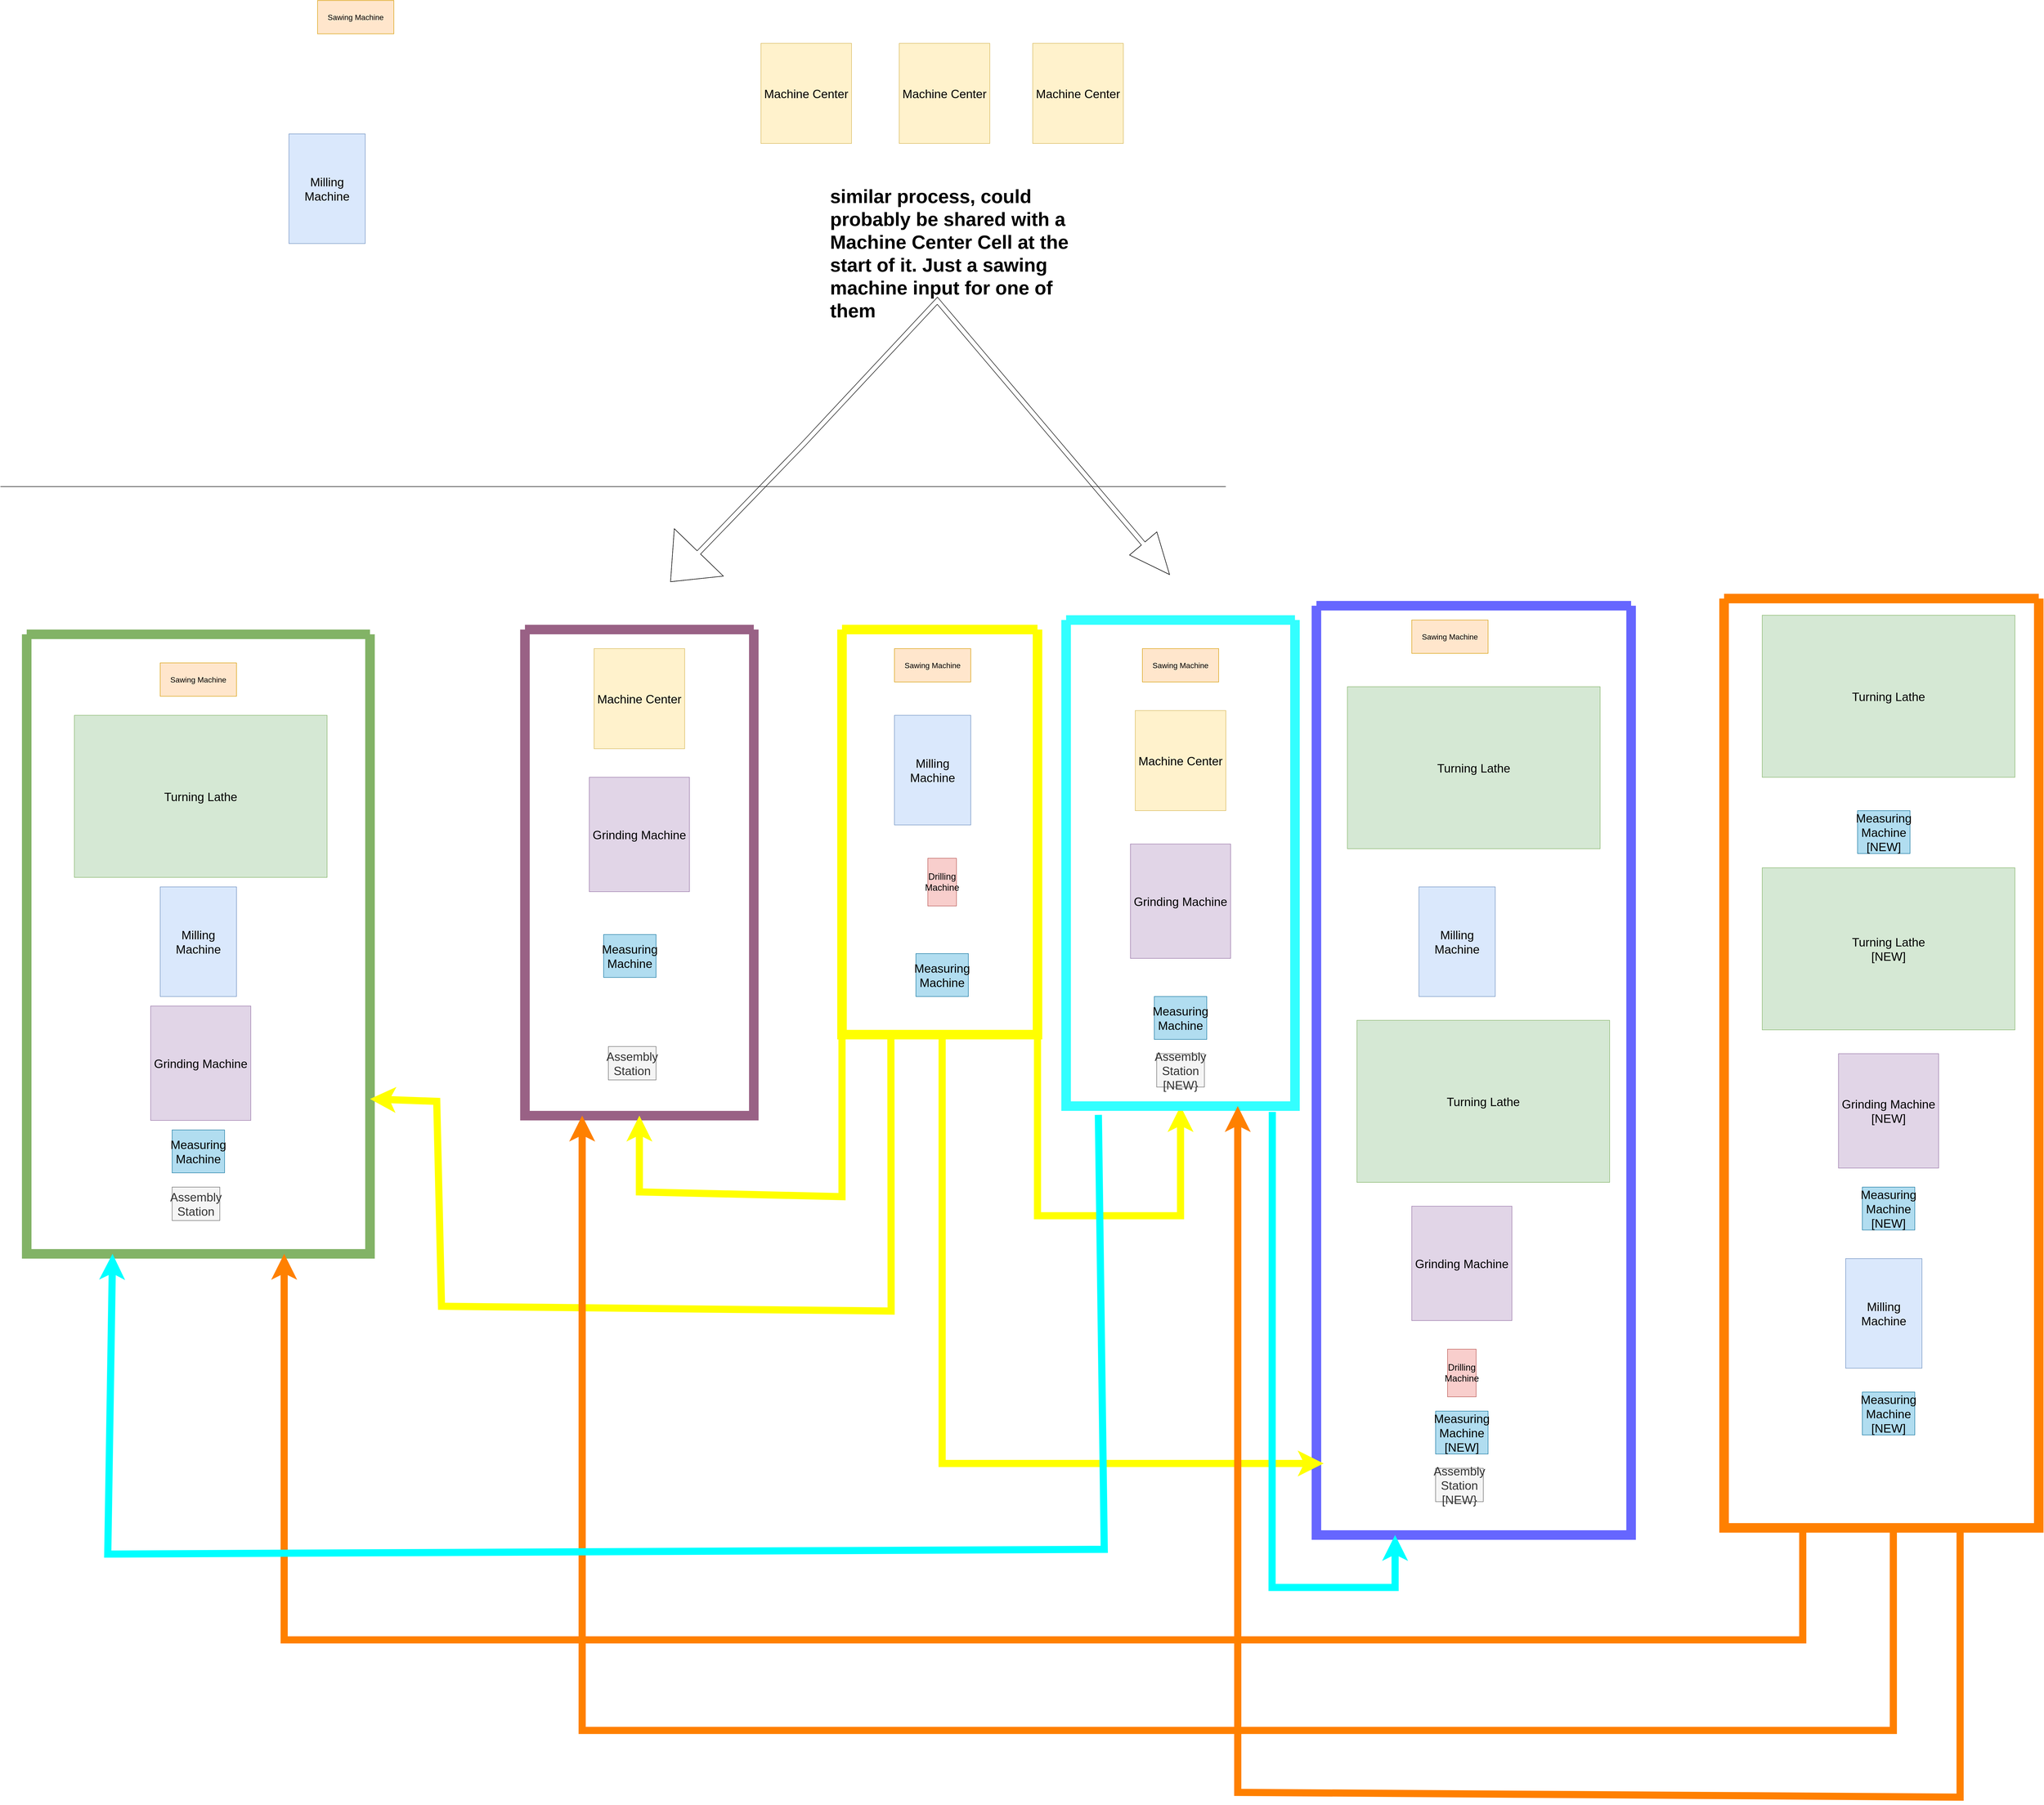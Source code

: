 <mxfile version="17.2.6" type="google"><diagram id="pso0hqvm-SvCW_EcyOXv" name="Page-1"><mxGraphModel grid="1" page="1" gridSize="10" guides="1" tooltips="1" connect="1" arrows="1" fold="1" pageScale="1" pageWidth="10000" pageHeight="10000" math="0" shadow="0"><root><mxCell id="0"/><mxCell id="1" parent="0"/><mxCell id="OShiy4fzFpyKFRmYRdYB-1" value="Sawing Machine" style="rounded=0;whiteSpace=wrap;html=1;fillColor=#ffe6cc;strokeColor=#d79b00;fontSize=16;" vertex="1" parent="1"><mxGeometry x="2070" y="1910" width="160" height="70" as="geometry"/></mxCell><mxCell id="OShiy4fzFpyKFRmYRdYB-2" value="Sawing Machine" style="rounded=0;whiteSpace=wrap;html=1;fillColor=#ffe6cc;strokeColor=#d79b00;fontSize=16;" vertex="1" parent="1"><mxGeometry x="530" y="1940" width="160" height="70" as="geometry"/></mxCell><mxCell id="OShiy4fzFpyKFRmYRdYB-3" value="Sawing Machine" style="rounded=0;whiteSpace=wrap;html=1;fillColor=#ffe6cc;strokeColor=#d79b00;fontSize=16;" vertex="1" parent="1"><mxGeometry x="2590" y="1910" width="160" height="70" as="geometry"/></mxCell><mxCell id="OShiy4fzFpyKFRmYRdYB-4" value="Sawing Machine" style="rounded=0;whiteSpace=wrap;html=1;fillColor=#ffe6cc;strokeColor=#d79b00;fontSize=16;" vertex="1" parent="1"><mxGeometry x="3155" y="1850" width="160" height="70" as="geometry"/></mxCell><mxCell id="OShiy4fzFpyKFRmYRdYB-5" value="Sawing Machine" style="rounded=0;whiteSpace=wrap;html=1;fillColor=#ffe6cc;strokeColor=#d79b00;fontSize=16;" vertex="1" parent="1"><mxGeometry x="860" y="550" width="160" height="70" as="geometry"/></mxCell><mxCell id="OShiy4fzFpyKFRmYRdYB-6" value="Turning Lathe" style="rounded=0;whiteSpace=wrap;html=1;fillColor=#d5e8d4;strokeColor=#82b366;fontSize=25;" vertex="1" parent="1"><mxGeometry x="3890" y="1840" width="530" height="340" as="geometry"/></mxCell><mxCell id="OShiy4fzFpyKFRmYRdYB-7" value="Turning Lathe" style="rounded=0;whiteSpace=wrap;html=1;fillColor=#d5e8d4;strokeColor=#82b366;fontSize=25;" vertex="1" parent="1"><mxGeometry x="350" y="2050" width="530" height="340" as="geometry"/></mxCell><mxCell id="OShiy4fzFpyKFRmYRdYB-8" value="Turning Lathe" style="rounded=0;whiteSpace=wrap;html=1;fillColor=#d5e8d4;strokeColor=#82b366;fontSize=25;" vertex="1" parent="1"><mxGeometry x="3020" y="1990" width="530" height="340" as="geometry"/></mxCell><mxCell id="OShiy4fzFpyKFRmYRdYB-9" value="Turning Lathe" style="rounded=0;whiteSpace=wrap;html=1;fillColor=#d5e8d4;strokeColor=#82b366;fontSize=25;" vertex="1" parent="1"><mxGeometry x="3040" y="2690" width="530" height="340" as="geometry"/></mxCell><mxCell id="OShiy4fzFpyKFRmYRdYB-14" value="&lt;font style=&quot;font-size: 25px&quot;&gt;Milling Machine&lt;/font&gt;" style="rounded=0;whiteSpace=wrap;html=1;fontSize=16;fillColor=#dae8fc;strokeColor=#6c8ebf;" vertex="1" parent="1"><mxGeometry x="4065" y="3190" width="160" height="230" as="geometry"/></mxCell><mxCell id="OShiy4fzFpyKFRmYRdYB-15" value="Machine Center" style="rounded=0;whiteSpace=wrap;html=1;fontSize=25;fillColor=#fff2cc;strokeColor=#d6b656;" vertex="1" parent="1"><mxGeometry x="2360" y="640" width="190" height="210" as="geometry"/></mxCell><mxCell id="OShiy4fzFpyKFRmYRdYB-16" value="Machine Center" style="rounded=0;whiteSpace=wrap;html=1;fontSize=25;fillColor=#fff2cc;strokeColor=#d6b656;" vertex="1" parent="1"><mxGeometry x="2080" y="640" width="190" height="210" as="geometry"/></mxCell><mxCell id="OShiy4fzFpyKFRmYRdYB-17" value="Machine Center" style="rounded=0;whiteSpace=wrap;html=1;fontSize=25;fillColor=#fff2cc;strokeColor=#d6b656;" vertex="1" parent="1"><mxGeometry x="1440" y="1910" width="190" height="210" as="geometry"/></mxCell><mxCell id="OShiy4fzFpyKFRmYRdYB-18" value="Machine Center" style="rounded=0;whiteSpace=wrap;html=1;fontSize=25;fillColor=#fff2cc;strokeColor=#d6b656;" vertex="1" parent="1"><mxGeometry x="1790" y="640" width="190" height="210" as="geometry"/></mxCell><mxCell id="OShiy4fzFpyKFRmYRdYB-19" value="Machine Center" style="rounded=0;whiteSpace=wrap;html=1;fontSize=25;fillColor=#fff2cc;strokeColor=#d6b656;" vertex="1" parent="1"><mxGeometry x="2575" y="2040" width="190" height="210" as="geometry"/></mxCell><mxCell id="OShiy4fzFpyKFRmYRdYB-21" value="Drilling Machine" style="rounded=0;whiteSpace=wrap;html=1;fontSize=19;fillColor=#f8cecc;strokeColor=#b85450;" vertex="1" parent="1"><mxGeometry x="2140" y="2350" width="60" height="100" as="geometry"/></mxCell><mxCell id="OShiy4fzFpyKFRmYRdYB-22" value="Drilling Machine" style="rounded=0;whiteSpace=wrap;html=1;fontSize=19;fillColor=#f8cecc;strokeColor=#b85450;" vertex="1" parent="1"><mxGeometry x="3230" y="3380" width="60" height="100" as="geometry"/></mxCell><mxCell id="OShiy4fzFpyKFRmYRdYB-23" value="Grinding Machine" style="rounded=0;whiteSpace=wrap;html=1;fontSize=25;fillColor=#e1d5e7;strokeColor=#9673a6;" vertex="1" parent="1"><mxGeometry x="510" y="2660" width="210" height="240" as="geometry"/></mxCell><mxCell id="OShiy4fzFpyKFRmYRdYB-24" value="&lt;font style=&quot;font-size: 25px&quot;&gt;Milling Machine&lt;/font&gt;" style="rounded=0;whiteSpace=wrap;html=1;fontSize=16;fillColor=#dae8fc;strokeColor=#6c8ebf;" vertex="1" parent="1"><mxGeometry x="3170" y="2410" width="160" height="230" as="geometry"/></mxCell><mxCell id="OShiy4fzFpyKFRmYRdYB-25" value="&lt;font style=&quot;font-size: 25px&quot;&gt;Milling Machine&lt;/font&gt;" style="rounded=0;whiteSpace=wrap;html=1;fontSize=16;fillColor=#dae8fc;strokeColor=#6c8ebf;" vertex="1" parent="1"><mxGeometry x="530" y="2410" width="160" height="230" as="geometry"/></mxCell><mxCell id="OShiy4fzFpyKFRmYRdYB-26" value="&lt;font style=&quot;font-size: 25px&quot;&gt;Milling Machine&lt;/font&gt;" style="rounded=0;whiteSpace=wrap;html=1;fontSize=16;fillColor=#dae8fc;strokeColor=#6c8ebf;" vertex="1" parent="1"><mxGeometry x="800" y="830" width="160" height="230" as="geometry"/></mxCell><mxCell id="OShiy4fzFpyKFRmYRdYB-27" value="&lt;font style=&quot;font-size: 25px&quot;&gt;Milling Machine&lt;/font&gt;" style="rounded=0;whiteSpace=wrap;html=1;fontSize=16;fillColor=#dae8fc;strokeColor=#6c8ebf;" vertex="1" parent="1"><mxGeometry x="2070" y="2050" width="160" height="230" as="geometry"/></mxCell><mxCell id="OShiy4fzFpyKFRmYRdYB-28" value="Grinding Machine" style="rounded=0;whiteSpace=wrap;html=1;fontSize=25;fillColor=#e1d5e7;strokeColor=#9673a6;" vertex="1" parent="1"><mxGeometry x="1430" y="2180" width="210" height="240" as="geometry"/></mxCell><mxCell id="OShiy4fzFpyKFRmYRdYB-29" value="Grinding Machine" style="rounded=0;whiteSpace=wrap;html=1;fontSize=25;fillColor=#e1d5e7;strokeColor=#9673a6;" vertex="1" parent="1"><mxGeometry x="2565" y="2320" width="210" height="240" as="geometry"/></mxCell><mxCell id="OShiy4fzFpyKFRmYRdYB-30" value="Grinding Machine" style="rounded=0;whiteSpace=wrap;html=1;fontSize=25;fillColor=#e1d5e7;strokeColor=#9673a6;" vertex="1" parent="1"><mxGeometry x="3155" y="3080" width="210" height="240" as="geometry"/></mxCell><mxCell id="OShiy4fzFpyKFRmYRdYB-31" value="Assembly Station" style="rounded=0;whiteSpace=wrap;html=1;fontSize=25;fillColor=#f5f5f5;strokeColor=#666666;fontColor=#333333;" vertex="1" parent="1"><mxGeometry x="555" y="3040" width="100" height="70" as="geometry"/></mxCell><mxCell id="OShiy4fzFpyKFRmYRdYB-32" value="Measuring Machine" style="rounded=0;whiteSpace=wrap;html=1;fontSize=25;fillColor=#b1ddf0;strokeColor=#10739e;" vertex="1" parent="1"><mxGeometry x="2115" y="2550" width="110" height="90" as="geometry"/></mxCell><mxCell id="OShiy4fzFpyKFRmYRdYB-33" value="Measuring Machine" style="rounded=0;whiteSpace=wrap;html=1;fontSize=25;fillColor=#b1ddf0;strokeColor=#10739e;" vertex="1" parent="1"><mxGeometry x="2615" y="2640" width="110" height="90" as="geometry"/></mxCell><mxCell id="OShiy4fzFpyKFRmYRdYB-34" value="Measuring Machine" style="rounded=0;whiteSpace=wrap;html=1;fontSize=25;fillColor=#b1ddf0;strokeColor=#10739e;" vertex="1" parent="1"><mxGeometry x="1460" y="2510" width="110" height="90" as="geometry"/></mxCell><mxCell id="OShiy4fzFpyKFRmYRdYB-35" value="Measuring Machine" style="rounded=0;whiteSpace=wrap;html=1;fontSize=25;fillColor=#b1ddf0;strokeColor=#10739e;" vertex="1" parent="1"><mxGeometry x="555" y="2920" width="110" height="90" as="geometry"/></mxCell><mxCell id="OShiy4fzFpyKFRmYRdYB-36" value="Assembly Station" style="rounded=0;whiteSpace=wrap;html=1;fontSize=25;fillColor=#f5f5f5;strokeColor=#666666;fontColor=#333333;" vertex="1" parent="1"><mxGeometry x="1470" y="2745" width="100" height="70" as="geometry"/></mxCell><mxCell id="mXj4CePUWzcNlQ74yEz7-1" value="" style="endArrow=none;html=1;rounded=0;" edge="1" parent="1"><mxGeometry width="50" height="50" relative="1" as="geometry"><mxPoint x="195" y="1570" as="sourcePoint"/><mxPoint x="2765" y="1570" as="targetPoint"/></mxGeometry></mxCell><mxCell id="wfas1ABOiSoOhP291hkW-6" value="" style="swimlane;startSize=0;strokeWidth=20;fillColor=#e6d0de;gradientColor=#d5739d;strokeColor=#996185;" vertex="1" parent="1"><mxGeometry x="1295" y="1870" width="480" height="1020" as="geometry"/></mxCell><mxCell id="wfas1ABOiSoOhP291hkW-7" value="" style="swimlane;startSize=0;strokeWidth=20;fillColor=#d5e8d4;gradientColor=#97d077;strokeColor=#82b366;" vertex="1" parent="1"><mxGeometry x="250" y="1880" width="720" height="1300" as="geometry"/></mxCell><mxCell id="eJG4LXardoBWQRoY_nDv-8" style="edgeStyle=orthogonalEdgeStyle;rounded=0;orthogonalLoop=1;jettySize=auto;html=1;strokeWidth=15;entryX=0.5;entryY=1;entryDx=0;entryDy=0;strokeColor=#FFFF00;exitX=1;exitY=1;exitDx=0;exitDy=0;" edge="1" parent="1" source="wfas1ABOiSoOhP291hkW-8" target="wfas1ABOiSoOhP291hkW-10"><mxGeometry relative="1" as="geometry"><mxPoint x="2165" y="3370" as="targetPoint"/><Array as="points"><mxPoint x="2370" y="3100"/><mxPoint x="2670" y="3100"/></Array></mxGeometry></mxCell><mxCell id="wfas1ABOiSoOhP291hkW-8" value="" style="swimlane;startSize=0;strokeWidth=20;fillColor=#ffff88;strokeColor=#FFFF00;" vertex="1" parent="1"><mxGeometry x="1960" y="1870" width="410" height="850" as="geometry"/></mxCell><mxCell id="wfas1ABOiSoOhP291hkW-9" value="Assembly Station&lt;br&gt;[NEW}" style="rounded=0;whiteSpace=wrap;html=1;fontSize=25;fillColor=#f5f5f5;strokeColor=#666666;fontColor=#333333;" vertex="1" parent="1"><mxGeometry x="2620" y="2760" width="100" height="70" as="geometry"/></mxCell><mxCell id="wfas1ABOiSoOhP291hkW-10" value="" style="swimlane;startSize=0;strokeWidth=20;fillColor=#e6d0de;gradientColor=#d5739d;strokeColor=#33FFFF;" vertex="1" parent="1"><mxGeometry x="2430" y="1850" width="480" height="1020" as="geometry"/></mxCell><mxCell id="wfas1ABOiSoOhP291hkW-12" value="Measuring Machine&lt;br&gt;[NEW]" style="rounded=0;whiteSpace=wrap;html=1;fontSize=25;fillColor=#b1ddf0;strokeColor=#10739e;" vertex="1" parent="1"><mxGeometry x="3205" y="3510" width="110" height="90" as="geometry"/></mxCell><mxCell id="wfas1ABOiSoOhP291hkW-13" value="Assembly Station&lt;br&gt;[NEW}" style="rounded=0;whiteSpace=wrap;html=1;fontSize=25;fillColor=#f5f5f5;strokeColor=#666666;fontColor=#333333;" vertex="1" parent="1"><mxGeometry x="3205" y="3630" width="100" height="70" as="geometry"/></mxCell><mxCell id="wfas1ABOiSoOhP291hkW-14" value="" style="swimlane;startSize=0;strokeWidth=20;fillColor=#e6d0de;gradientColor=#d5739d;strokeColor=#6666FF;" vertex="1" parent="1"><mxGeometry x="2955" y="1820" width="660" height="1950" as="geometry"/></mxCell><mxCell id="eJG4LXardoBWQRoY_nDv-1" value="Measuring Machine&lt;br&gt;[NEW]" style="rounded=0;whiteSpace=wrap;html=1;fontSize=25;fillColor=#b1ddf0;strokeColor=#10739e;" vertex="1" parent="1"><mxGeometry x="4090" y="2250" width="110" height="90" as="geometry"/></mxCell><mxCell id="eJG4LXardoBWQRoY_nDv-2" value="Turning Lathe&lt;br&gt;[NEW]" style="rounded=0;whiteSpace=wrap;html=1;fillColor=#d5e8d4;strokeColor=#82b366;fontSize=25;" vertex="1" parent="1"><mxGeometry x="3890" y="2370" width="530" height="340" as="geometry"/></mxCell><mxCell id="eJG4LXardoBWQRoY_nDv-3" value="Grinding Machine&lt;br&gt;[NEW]" style="rounded=0;whiteSpace=wrap;html=1;fontSize=25;fillColor=#e1d5e7;strokeColor=#9673a6;" vertex="1" parent="1"><mxGeometry x="4050" y="2760" width="210" height="240" as="geometry"/></mxCell><mxCell id="eJG4LXardoBWQRoY_nDv-4" value="Measuring Machine&lt;br&gt;[NEW]" style="rounded=0;whiteSpace=wrap;html=1;fontSize=25;fillColor=#b1ddf0;strokeColor=#10739e;" vertex="1" parent="1"><mxGeometry x="4100" y="3040" width="110" height="90" as="geometry"/></mxCell><mxCell id="eJG4LXardoBWQRoY_nDv-5" value="Measuring Machine&lt;br&gt;[NEW]" style="rounded=0;whiteSpace=wrap;html=1;fontSize=25;fillColor=#b1ddf0;strokeColor=#10739e;" vertex="1" parent="1"><mxGeometry x="4100" y="3470" width="110" height="90" as="geometry"/></mxCell><mxCell id="eJG4LXardoBWQRoY_nDv-13" style="edgeStyle=orthogonalEdgeStyle;rounded=0;orthogonalLoop=1;jettySize=auto;html=1;exitX=0.25;exitY=1;exitDx=0;exitDy=0;entryX=0.75;entryY=1;entryDx=0;entryDy=0;strokeColor=#FF8000;strokeWidth=15;fillColor=#f0a30a;" edge="1" parent="1" source="eJG4LXardoBWQRoY_nDv-6" target="wfas1ABOiSoOhP291hkW-7"><mxGeometry relative="1" as="geometry"><Array as="points"><mxPoint x="3975" y="3990"/><mxPoint x="790" y="3990"/></Array></mxGeometry></mxCell><mxCell id="eJG4LXardoBWQRoY_nDv-6" value="" style="swimlane;startSize=0;strokeWidth=20;fillColor=#fa6800;strokeColor=#FF8000;fontColor=#000000;" vertex="1" parent="1"><mxGeometry x="3810" y="1805" width="660" height="1950" as="geometry"/></mxCell><mxCell id="eJG4LXardoBWQRoY_nDv-9" value="" style="endArrow=classic;html=1;rounded=0;strokeColor=#FFFF00;strokeWidth=15;exitX=0.25;exitY=1;exitDx=0;exitDy=0;entryX=1;entryY=0.75;entryDx=0;entryDy=0;" edge="1" parent="1" source="wfas1ABOiSoOhP291hkW-8" target="wfas1ABOiSoOhP291hkW-7"><mxGeometry width="50" height="50" relative="1" as="geometry"><mxPoint x="2770" y="3430" as="sourcePoint"/><mxPoint x="1650" y="3390" as="targetPoint"/><Array as="points"><mxPoint x="2063" y="3300"/><mxPoint x="1120" y="3290"/><mxPoint x="1110" y="2860"/></Array></mxGeometry></mxCell><mxCell id="eJG4LXardoBWQRoY_nDv-10" style="edgeStyle=orthogonalEdgeStyle;rounded=0;orthogonalLoop=1;jettySize=auto;html=1;strokeWidth=15;entryX=0.023;entryY=0.923;entryDx=0;entryDy=0;strokeColor=#FFFF00;exitX=1;exitY=1;exitDx=0;exitDy=0;entryPerimeter=0;" edge="1" parent="1" target="wfas1ABOiSoOhP291hkW-14"><mxGeometry relative="1" as="geometry"><mxPoint x="2470" y="2870" as="targetPoint"/><mxPoint x="2170" y="2720" as="sourcePoint"/><Array as="points"><mxPoint x="2170" y="3620"/></Array></mxGeometry></mxCell><mxCell id="eJG4LXardoBWQRoY_nDv-11" value="" style="endArrow=classic;html=1;rounded=0;strokeColor=#FFFF00;strokeWidth=15;exitX=0;exitY=1;exitDx=0;exitDy=0;entryX=0.5;entryY=1;entryDx=0;entryDy=0;" edge="1" parent="1" source="wfas1ABOiSoOhP291hkW-8" target="wfas1ABOiSoOhP291hkW-6"><mxGeometry width="50" height="50" relative="1" as="geometry"><mxPoint x="1780" y="2730" as="sourcePoint"/><mxPoint x="1830" y="2680" as="targetPoint"/><Array as="points"><mxPoint x="1960" y="3060"/><mxPoint x="1535" y="3050"/></Array></mxGeometry></mxCell><mxCell id="eJG4LXardoBWQRoY_nDv-14" style="edgeStyle=orthogonalEdgeStyle;rounded=0;orthogonalLoop=1;jettySize=auto;html=1;exitX=0.25;exitY=1;exitDx=0;exitDy=0;strokeColor=#FF8000;strokeWidth=15;fillColor=#f0a30a;entryX=0.25;entryY=1;entryDx=0;entryDy=0;" edge="1" parent="1" target="wfas1ABOiSoOhP291hkW-6"><mxGeometry relative="1" as="geometry"><mxPoint x="4165" y="3755" as="sourcePoint"/><mxPoint x="1520" y="3610" as="targetPoint"/><Array as="points"><mxPoint x="4165" y="4180"/><mxPoint x="1415" y="4180"/></Array></mxGeometry></mxCell><mxCell id="eJG4LXardoBWQRoY_nDv-15" value="" style="endArrow=classic;html=1;rounded=0;strokeColor=#FF8000;strokeWidth=15;entryX=0.75;entryY=1;entryDx=0;entryDy=0;exitX=0.75;exitY=1;exitDx=0;exitDy=0;" edge="1" parent="1" source="eJG4LXardoBWQRoY_nDv-6" target="wfas1ABOiSoOhP291hkW-10"><mxGeometry width="50" height="50" relative="1" as="geometry"><mxPoint x="2800" y="4330" as="sourcePoint"/><mxPoint x="2820" y="3480" as="targetPoint"/><Array as="points"><mxPoint x="4305" y="4320"/><mxPoint x="2790" y="4310"/></Array></mxGeometry></mxCell><mxCell id="eJG4LXardoBWQRoY_nDv-16" value="" style="endArrow=classic;html=1;rounded=0;strokeColor=#00FFFF;strokeWidth=15;exitX=0.901;exitY=1.012;exitDx=0;exitDy=0;exitPerimeter=0;entryX=0.25;entryY=1;entryDx=0;entryDy=0;" edge="1" parent="1" source="wfas1ABOiSoOhP291hkW-10" target="wfas1ABOiSoOhP291hkW-14"><mxGeometry width="50" height="50" relative="1" as="geometry"><mxPoint x="2770" y="3530" as="sourcePoint"/><mxPoint x="2820" y="3480" as="targetPoint"/><Array as="points"><mxPoint x="2862" y="3880"/><mxPoint x="3120" y="3880"/></Array></mxGeometry></mxCell><mxCell id="eJG4LXardoBWQRoY_nDv-17" value="" style="endArrow=classic;html=1;rounded=0;strokeColor=#00FFFF;strokeWidth=15;exitX=0.141;exitY=1.018;exitDx=0;exitDy=0;exitPerimeter=0;entryX=0.25;entryY=1;entryDx=0;entryDy=0;" edge="1" parent="1" source="wfas1ABOiSoOhP291hkW-10" target="wfas1ABOiSoOhP291hkW-7"><mxGeometry width="50" height="50" relative="1" as="geometry"><mxPoint x="2770" y="3530" as="sourcePoint"/><mxPoint x="440" y="3570" as="targetPoint"/><Array as="points"><mxPoint x="2510" y="3800"/><mxPoint x="420" y="3810"/></Array></mxGeometry></mxCell><mxCell id="_48ZZzwxV0Gr1woGwTE6-3" value="" style="shape=flexArrow;endArrow=classic;startArrow=classic;html=1;rounded=0;endWidth=64;endSize=28.16;startWidth=132;startSize=28.16;" edge="1" parent="1"><mxGeometry width="100" height="100" relative="1" as="geometry"><mxPoint x="1600" y="1770" as="sourcePoint"/><mxPoint x="2647.288" y="1755" as="targetPoint"/><Array as="points"><mxPoint x="1880" y="1480"/><mxPoint x="2160" y="1180"/></Array></mxGeometry></mxCell><mxCell id="_48ZZzwxV0Gr1woGwTE6-5" value="&lt;h1 style=&quot;font-size: 40px&quot;&gt;similar process, could probably be shared with a Machine Center Cell at the start of it. Just a sawing machine input for one of them&amp;nbsp;&lt;/h1&gt;" style="text;html=1;strokeColor=none;fillColor=none;spacing=5;spacingTop=-20;whiteSpace=wrap;overflow=hidden;rounded=0;fontSize=40;" vertex="1" parent="1"><mxGeometry x="1930" y="920" width="540" height="320" as="geometry"/></mxCell></root></mxGraphModel></diagram></mxfile>